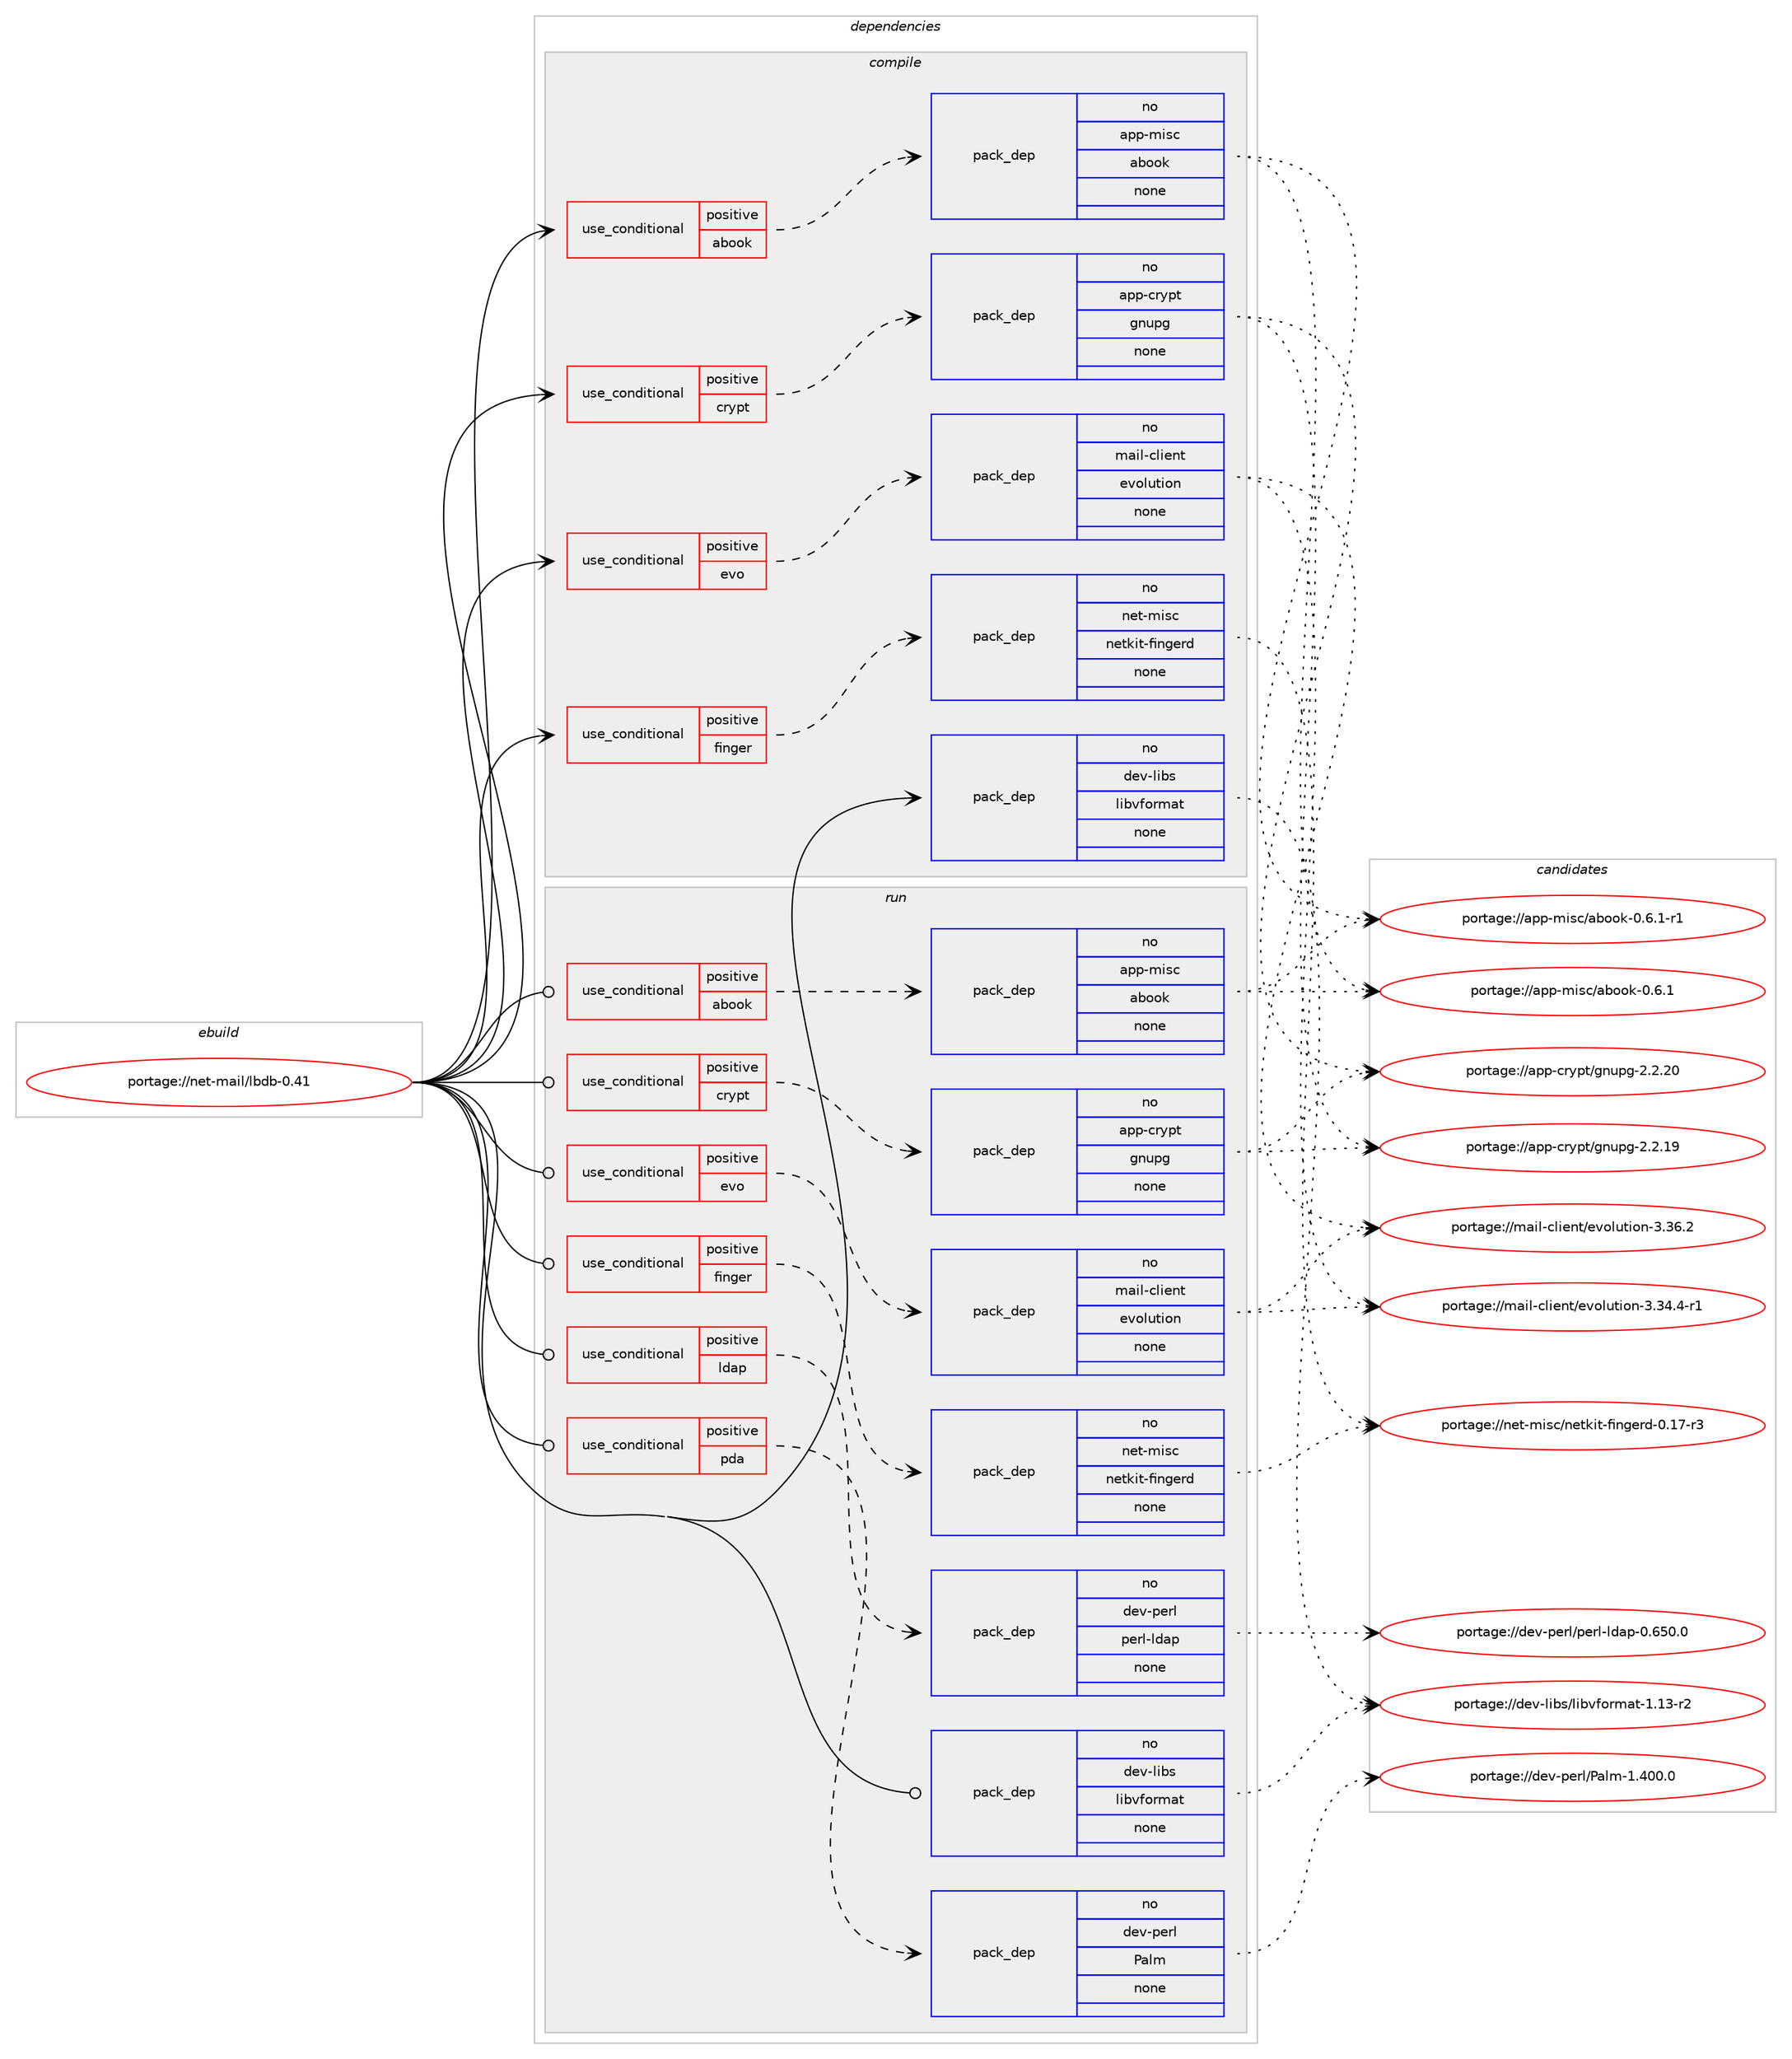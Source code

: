 digraph prolog {

# *************
# Graph options
# *************

newrank=true;
concentrate=true;
compound=true;
graph [rankdir=LR,fontname=Helvetica,fontsize=10,ranksep=1.5];#, ranksep=2.5, nodesep=0.2];
edge  [arrowhead=vee];
node  [fontname=Helvetica,fontsize=10];

# **********
# The ebuild
# **********

subgraph cluster_leftcol {
color=gray;
rank=same;
label=<<i>ebuild</i>>;
id [label="portage://net-mail/lbdb-0.41", color=red, width=4, href="../net-mail/lbdb-0.41.svg"];
}

# ****************
# The dependencies
# ****************

subgraph cluster_midcol {
color=gray;
label=<<i>dependencies</i>>;
subgraph cluster_compile {
fillcolor="#eeeeee";
style=filled;
label=<<i>compile</i>>;
subgraph cond2286 {
dependency11296 [label=<<TABLE BORDER="0" CELLBORDER="1" CELLSPACING="0" CELLPADDING="4"><TR><TD ROWSPAN="3" CELLPADDING="10">use_conditional</TD></TR><TR><TD>positive</TD></TR><TR><TD>abook</TD></TR></TABLE>>, shape=none, color=red];
subgraph pack8880 {
dependency11297 [label=<<TABLE BORDER="0" CELLBORDER="1" CELLSPACING="0" CELLPADDING="4" WIDTH="220"><TR><TD ROWSPAN="6" CELLPADDING="30">pack_dep</TD></TR><TR><TD WIDTH="110">no</TD></TR><TR><TD>app-misc</TD></TR><TR><TD>abook</TD></TR><TR><TD>none</TD></TR><TR><TD></TD></TR></TABLE>>, shape=none, color=blue];
}
dependency11296:e -> dependency11297:w [weight=20,style="dashed",arrowhead="vee"];
}
id:e -> dependency11296:w [weight=20,style="solid",arrowhead="vee"];
subgraph cond2287 {
dependency11298 [label=<<TABLE BORDER="0" CELLBORDER="1" CELLSPACING="0" CELLPADDING="4"><TR><TD ROWSPAN="3" CELLPADDING="10">use_conditional</TD></TR><TR><TD>positive</TD></TR><TR><TD>crypt</TD></TR></TABLE>>, shape=none, color=red];
subgraph pack8881 {
dependency11299 [label=<<TABLE BORDER="0" CELLBORDER="1" CELLSPACING="0" CELLPADDING="4" WIDTH="220"><TR><TD ROWSPAN="6" CELLPADDING="30">pack_dep</TD></TR><TR><TD WIDTH="110">no</TD></TR><TR><TD>app-crypt</TD></TR><TR><TD>gnupg</TD></TR><TR><TD>none</TD></TR><TR><TD></TD></TR></TABLE>>, shape=none, color=blue];
}
dependency11298:e -> dependency11299:w [weight=20,style="dashed",arrowhead="vee"];
}
id:e -> dependency11298:w [weight=20,style="solid",arrowhead="vee"];
subgraph cond2288 {
dependency11300 [label=<<TABLE BORDER="0" CELLBORDER="1" CELLSPACING="0" CELLPADDING="4"><TR><TD ROWSPAN="3" CELLPADDING="10">use_conditional</TD></TR><TR><TD>positive</TD></TR><TR><TD>evo</TD></TR></TABLE>>, shape=none, color=red];
subgraph pack8882 {
dependency11301 [label=<<TABLE BORDER="0" CELLBORDER="1" CELLSPACING="0" CELLPADDING="4" WIDTH="220"><TR><TD ROWSPAN="6" CELLPADDING="30">pack_dep</TD></TR><TR><TD WIDTH="110">no</TD></TR><TR><TD>mail-client</TD></TR><TR><TD>evolution</TD></TR><TR><TD>none</TD></TR><TR><TD></TD></TR></TABLE>>, shape=none, color=blue];
}
dependency11300:e -> dependency11301:w [weight=20,style="dashed",arrowhead="vee"];
}
id:e -> dependency11300:w [weight=20,style="solid",arrowhead="vee"];
subgraph cond2289 {
dependency11302 [label=<<TABLE BORDER="0" CELLBORDER="1" CELLSPACING="0" CELLPADDING="4"><TR><TD ROWSPAN="3" CELLPADDING="10">use_conditional</TD></TR><TR><TD>positive</TD></TR><TR><TD>finger</TD></TR></TABLE>>, shape=none, color=red];
subgraph pack8883 {
dependency11303 [label=<<TABLE BORDER="0" CELLBORDER="1" CELLSPACING="0" CELLPADDING="4" WIDTH="220"><TR><TD ROWSPAN="6" CELLPADDING="30">pack_dep</TD></TR><TR><TD WIDTH="110">no</TD></TR><TR><TD>net-misc</TD></TR><TR><TD>netkit-fingerd</TD></TR><TR><TD>none</TD></TR><TR><TD></TD></TR></TABLE>>, shape=none, color=blue];
}
dependency11302:e -> dependency11303:w [weight=20,style="dashed",arrowhead="vee"];
}
id:e -> dependency11302:w [weight=20,style="solid",arrowhead="vee"];
subgraph pack8884 {
dependency11304 [label=<<TABLE BORDER="0" CELLBORDER="1" CELLSPACING="0" CELLPADDING="4" WIDTH="220"><TR><TD ROWSPAN="6" CELLPADDING="30">pack_dep</TD></TR><TR><TD WIDTH="110">no</TD></TR><TR><TD>dev-libs</TD></TR><TR><TD>libvformat</TD></TR><TR><TD>none</TD></TR><TR><TD></TD></TR></TABLE>>, shape=none, color=blue];
}
id:e -> dependency11304:w [weight=20,style="solid",arrowhead="vee"];
}
subgraph cluster_compileandrun {
fillcolor="#eeeeee";
style=filled;
label=<<i>compile and run</i>>;
}
subgraph cluster_run {
fillcolor="#eeeeee";
style=filled;
label=<<i>run</i>>;
subgraph cond2290 {
dependency11305 [label=<<TABLE BORDER="0" CELLBORDER="1" CELLSPACING="0" CELLPADDING="4"><TR><TD ROWSPAN="3" CELLPADDING="10">use_conditional</TD></TR><TR><TD>positive</TD></TR><TR><TD>abook</TD></TR></TABLE>>, shape=none, color=red];
subgraph pack8885 {
dependency11306 [label=<<TABLE BORDER="0" CELLBORDER="1" CELLSPACING="0" CELLPADDING="4" WIDTH="220"><TR><TD ROWSPAN="6" CELLPADDING="30">pack_dep</TD></TR><TR><TD WIDTH="110">no</TD></TR><TR><TD>app-misc</TD></TR><TR><TD>abook</TD></TR><TR><TD>none</TD></TR><TR><TD></TD></TR></TABLE>>, shape=none, color=blue];
}
dependency11305:e -> dependency11306:w [weight=20,style="dashed",arrowhead="vee"];
}
id:e -> dependency11305:w [weight=20,style="solid",arrowhead="odot"];
subgraph cond2291 {
dependency11307 [label=<<TABLE BORDER="0" CELLBORDER="1" CELLSPACING="0" CELLPADDING="4"><TR><TD ROWSPAN="3" CELLPADDING="10">use_conditional</TD></TR><TR><TD>positive</TD></TR><TR><TD>crypt</TD></TR></TABLE>>, shape=none, color=red];
subgraph pack8886 {
dependency11308 [label=<<TABLE BORDER="0" CELLBORDER="1" CELLSPACING="0" CELLPADDING="4" WIDTH="220"><TR><TD ROWSPAN="6" CELLPADDING="30">pack_dep</TD></TR><TR><TD WIDTH="110">no</TD></TR><TR><TD>app-crypt</TD></TR><TR><TD>gnupg</TD></TR><TR><TD>none</TD></TR><TR><TD></TD></TR></TABLE>>, shape=none, color=blue];
}
dependency11307:e -> dependency11308:w [weight=20,style="dashed",arrowhead="vee"];
}
id:e -> dependency11307:w [weight=20,style="solid",arrowhead="odot"];
subgraph cond2292 {
dependency11309 [label=<<TABLE BORDER="0" CELLBORDER="1" CELLSPACING="0" CELLPADDING="4"><TR><TD ROWSPAN="3" CELLPADDING="10">use_conditional</TD></TR><TR><TD>positive</TD></TR><TR><TD>evo</TD></TR></TABLE>>, shape=none, color=red];
subgraph pack8887 {
dependency11310 [label=<<TABLE BORDER="0" CELLBORDER="1" CELLSPACING="0" CELLPADDING="4" WIDTH="220"><TR><TD ROWSPAN="6" CELLPADDING="30">pack_dep</TD></TR><TR><TD WIDTH="110">no</TD></TR><TR><TD>mail-client</TD></TR><TR><TD>evolution</TD></TR><TR><TD>none</TD></TR><TR><TD></TD></TR></TABLE>>, shape=none, color=blue];
}
dependency11309:e -> dependency11310:w [weight=20,style="dashed",arrowhead="vee"];
}
id:e -> dependency11309:w [weight=20,style="solid",arrowhead="odot"];
subgraph cond2293 {
dependency11311 [label=<<TABLE BORDER="0" CELLBORDER="1" CELLSPACING="0" CELLPADDING="4"><TR><TD ROWSPAN="3" CELLPADDING="10">use_conditional</TD></TR><TR><TD>positive</TD></TR><TR><TD>finger</TD></TR></TABLE>>, shape=none, color=red];
subgraph pack8888 {
dependency11312 [label=<<TABLE BORDER="0" CELLBORDER="1" CELLSPACING="0" CELLPADDING="4" WIDTH="220"><TR><TD ROWSPAN="6" CELLPADDING="30">pack_dep</TD></TR><TR><TD WIDTH="110">no</TD></TR><TR><TD>net-misc</TD></TR><TR><TD>netkit-fingerd</TD></TR><TR><TD>none</TD></TR><TR><TD></TD></TR></TABLE>>, shape=none, color=blue];
}
dependency11311:e -> dependency11312:w [weight=20,style="dashed",arrowhead="vee"];
}
id:e -> dependency11311:w [weight=20,style="solid",arrowhead="odot"];
subgraph cond2294 {
dependency11313 [label=<<TABLE BORDER="0" CELLBORDER="1" CELLSPACING="0" CELLPADDING="4"><TR><TD ROWSPAN="3" CELLPADDING="10">use_conditional</TD></TR><TR><TD>positive</TD></TR><TR><TD>ldap</TD></TR></TABLE>>, shape=none, color=red];
subgraph pack8889 {
dependency11314 [label=<<TABLE BORDER="0" CELLBORDER="1" CELLSPACING="0" CELLPADDING="4" WIDTH="220"><TR><TD ROWSPAN="6" CELLPADDING="30">pack_dep</TD></TR><TR><TD WIDTH="110">no</TD></TR><TR><TD>dev-perl</TD></TR><TR><TD>perl-ldap</TD></TR><TR><TD>none</TD></TR><TR><TD></TD></TR></TABLE>>, shape=none, color=blue];
}
dependency11313:e -> dependency11314:w [weight=20,style="dashed",arrowhead="vee"];
}
id:e -> dependency11313:w [weight=20,style="solid",arrowhead="odot"];
subgraph cond2295 {
dependency11315 [label=<<TABLE BORDER="0" CELLBORDER="1" CELLSPACING="0" CELLPADDING="4"><TR><TD ROWSPAN="3" CELLPADDING="10">use_conditional</TD></TR><TR><TD>positive</TD></TR><TR><TD>pda</TD></TR></TABLE>>, shape=none, color=red];
subgraph pack8890 {
dependency11316 [label=<<TABLE BORDER="0" CELLBORDER="1" CELLSPACING="0" CELLPADDING="4" WIDTH="220"><TR><TD ROWSPAN="6" CELLPADDING="30">pack_dep</TD></TR><TR><TD WIDTH="110">no</TD></TR><TR><TD>dev-perl</TD></TR><TR><TD>Palm</TD></TR><TR><TD>none</TD></TR><TR><TD></TD></TR></TABLE>>, shape=none, color=blue];
}
dependency11315:e -> dependency11316:w [weight=20,style="dashed",arrowhead="vee"];
}
id:e -> dependency11315:w [weight=20,style="solid",arrowhead="odot"];
subgraph pack8891 {
dependency11317 [label=<<TABLE BORDER="0" CELLBORDER="1" CELLSPACING="0" CELLPADDING="4" WIDTH="220"><TR><TD ROWSPAN="6" CELLPADDING="30">pack_dep</TD></TR><TR><TD WIDTH="110">no</TD></TR><TR><TD>dev-libs</TD></TR><TR><TD>libvformat</TD></TR><TR><TD>none</TD></TR><TR><TD></TD></TR></TABLE>>, shape=none, color=blue];
}
id:e -> dependency11317:w [weight=20,style="solid",arrowhead="odot"];
}
}

# **************
# The candidates
# **************

subgraph cluster_choices {
rank=same;
color=gray;
label=<<i>candidates</i>>;

subgraph choice8880 {
color=black;
nodesep=1;
choice9711211245109105115994797981111111074548465446494511449 [label="portage://app-misc/abook-0.6.1-r1", color=red, width=4,href="../app-misc/abook-0.6.1-r1.svg"];
choice971121124510910511599479798111111107454846544649 [label="portage://app-misc/abook-0.6.1", color=red, width=4,href="../app-misc/abook-0.6.1.svg"];
dependency11297:e -> choice9711211245109105115994797981111111074548465446494511449:w [style=dotted,weight="100"];
dependency11297:e -> choice971121124510910511599479798111111107454846544649:w [style=dotted,weight="100"];
}
subgraph choice8881 {
color=black;
nodesep=1;
choice9711211245991141211121164710311011711210345504650465048 [label="portage://app-crypt/gnupg-2.2.20", color=red, width=4,href="../app-crypt/gnupg-2.2.20.svg"];
choice9711211245991141211121164710311011711210345504650464957 [label="portage://app-crypt/gnupg-2.2.19", color=red, width=4,href="../app-crypt/gnupg-2.2.19.svg"];
dependency11299:e -> choice9711211245991141211121164710311011711210345504650465048:w [style=dotted,weight="100"];
dependency11299:e -> choice9711211245991141211121164710311011711210345504650464957:w [style=dotted,weight="100"];
}
subgraph choice8882 {
color=black;
nodesep=1;
choice1099710510845991081051011101164710111811110811711610511111045514651544650 [label="portage://mail-client/evolution-3.36.2", color=red, width=4,href="../mail-client/evolution-3.36.2.svg"];
choice10997105108459910810510111011647101118111108117116105111110455146515246524511449 [label="portage://mail-client/evolution-3.34.4-r1", color=red, width=4,href="../mail-client/evolution-3.34.4-r1.svg"];
dependency11301:e -> choice1099710510845991081051011101164710111811110811711610511111045514651544650:w [style=dotted,weight="100"];
dependency11301:e -> choice10997105108459910810510111011647101118111108117116105111110455146515246524511449:w [style=dotted,weight="100"];
}
subgraph choice8883 {
color=black;
nodesep=1;
choice1101011164510910511599471101011161071051164510210511010310111410045484649554511451 [label="portage://net-misc/netkit-fingerd-0.17-r3", color=red, width=4,href="../net-misc/netkit-fingerd-0.17-r3.svg"];
dependency11303:e -> choice1101011164510910511599471101011161071051164510210511010310111410045484649554511451:w [style=dotted,weight="100"];
}
subgraph choice8884 {
color=black;
nodesep=1;
choice100101118451081059811547108105981181021111141099711645494649514511450 [label="portage://dev-libs/libvformat-1.13-r2", color=red, width=4,href="../dev-libs/libvformat-1.13-r2.svg"];
dependency11304:e -> choice100101118451081059811547108105981181021111141099711645494649514511450:w [style=dotted,weight="100"];
}
subgraph choice8885 {
color=black;
nodesep=1;
choice9711211245109105115994797981111111074548465446494511449 [label="portage://app-misc/abook-0.6.1-r1", color=red, width=4,href="../app-misc/abook-0.6.1-r1.svg"];
choice971121124510910511599479798111111107454846544649 [label="portage://app-misc/abook-0.6.1", color=red, width=4,href="../app-misc/abook-0.6.1.svg"];
dependency11306:e -> choice9711211245109105115994797981111111074548465446494511449:w [style=dotted,weight="100"];
dependency11306:e -> choice971121124510910511599479798111111107454846544649:w [style=dotted,weight="100"];
}
subgraph choice8886 {
color=black;
nodesep=1;
choice9711211245991141211121164710311011711210345504650465048 [label="portage://app-crypt/gnupg-2.2.20", color=red, width=4,href="../app-crypt/gnupg-2.2.20.svg"];
choice9711211245991141211121164710311011711210345504650464957 [label="portage://app-crypt/gnupg-2.2.19", color=red, width=4,href="../app-crypt/gnupg-2.2.19.svg"];
dependency11308:e -> choice9711211245991141211121164710311011711210345504650465048:w [style=dotted,weight="100"];
dependency11308:e -> choice9711211245991141211121164710311011711210345504650464957:w [style=dotted,weight="100"];
}
subgraph choice8887 {
color=black;
nodesep=1;
choice1099710510845991081051011101164710111811110811711610511111045514651544650 [label="portage://mail-client/evolution-3.36.2", color=red, width=4,href="../mail-client/evolution-3.36.2.svg"];
choice10997105108459910810510111011647101118111108117116105111110455146515246524511449 [label="portage://mail-client/evolution-3.34.4-r1", color=red, width=4,href="../mail-client/evolution-3.34.4-r1.svg"];
dependency11310:e -> choice1099710510845991081051011101164710111811110811711610511111045514651544650:w [style=dotted,weight="100"];
dependency11310:e -> choice10997105108459910810510111011647101118111108117116105111110455146515246524511449:w [style=dotted,weight="100"];
}
subgraph choice8888 {
color=black;
nodesep=1;
choice1101011164510910511599471101011161071051164510210511010310111410045484649554511451 [label="portage://net-misc/netkit-fingerd-0.17-r3", color=red, width=4,href="../net-misc/netkit-fingerd-0.17-r3.svg"];
dependency11312:e -> choice1101011164510910511599471101011161071051164510210511010310111410045484649554511451:w [style=dotted,weight="100"];
}
subgraph choice8889 {
color=black;
nodesep=1;
choice100101118451121011141084711210111410845108100971124548465453484648 [label="portage://dev-perl/perl-ldap-0.650.0", color=red, width=4,href="../dev-perl/perl-ldap-0.650.0.svg"];
dependency11314:e -> choice100101118451121011141084711210111410845108100971124548465453484648:w [style=dotted,weight="100"];
}
subgraph choice8890 {
color=black;
nodesep=1;
choice100101118451121011141084780971081094549465248484648 [label="portage://dev-perl/Palm-1.400.0", color=red, width=4,href="../dev-perl/Palm-1.400.0.svg"];
dependency11316:e -> choice100101118451121011141084780971081094549465248484648:w [style=dotted,weight="100"];
}
subgraph choice8891 {
color=black;
nodesep=1;
choice100101118451081059811547108105981181021111141099711645494649514511450 [label="portage://dev-libs/libvformat-1.13-r2", color=red, width=4,href="../dev-libs/libvformat-1.13-r2.svg"];
dependency11317:e -> choice100101118451081059811547108105981181021111141099711645494649514511450:w [style=dotted,weight="100"];
}
}

}
